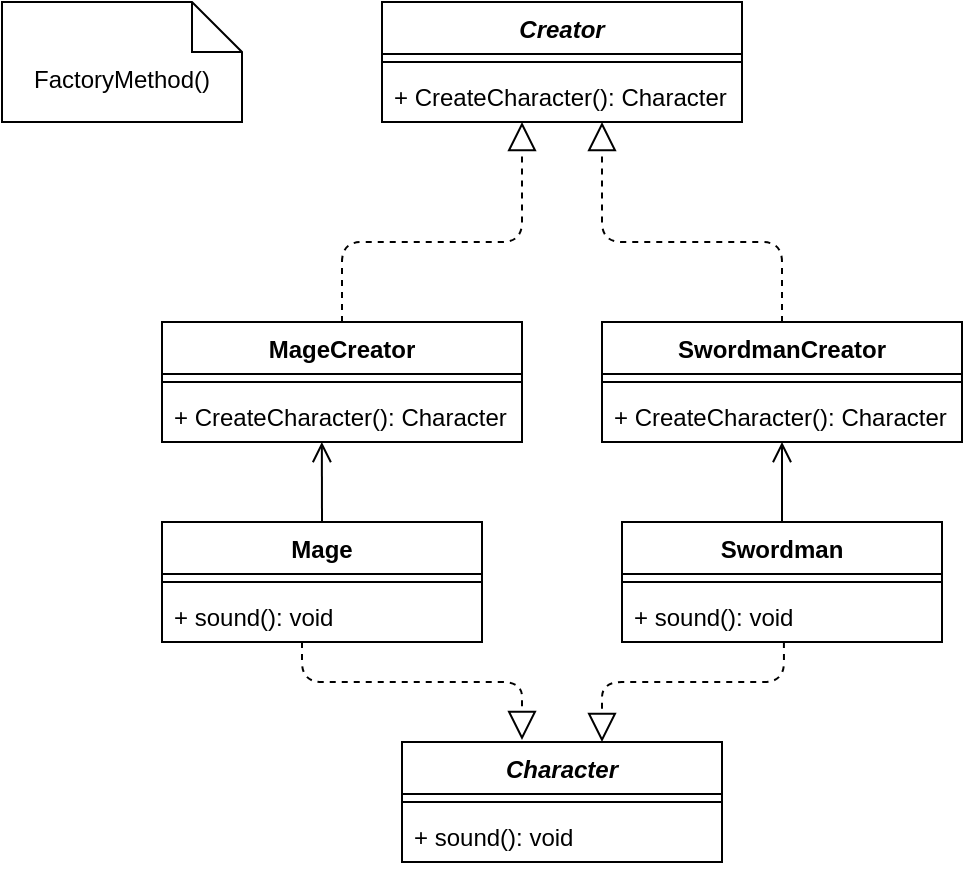 <mxfile>
    <diagram id="LTOb6qVmJrmmCQ138uF8" name="Page-1">
        <mxGraphModel dx="1370" dy="517" grid="1" gridSize="10" guides="1" tooltips="1" connect="1" arrows="1" fold="1" page="1" pageScale="1" pageWidth="850" pageHeight="1100" math="0" shadow="0">
            <root>
                <mxCell id="0"/>
                <mxCell id="1" parent="0"/>
                <mxCell id="30" value="Character" style="swimlane;fontStyle=3;align=center;verticalAlign=top;childLayout=stackLayout;horizontal=1;startSize=26;horizontalStack=0;resizeParent=1;resizeParentMax=0;resizeLast=0;collapsible=1;marginBottom=0;strokeWidth=1;" parent="1" vertex="1">
                    <mxGeometry x="380" y="450" width="160" height="60" as="geometry"/>
                </mxCell>
                <mxCell id="32" value="" style="line;strokeWidth=1;fillColor=none;align=left;verticalAlign=middle;spacingTop=-1;spacingLeft=3;spacingRight=3;rotatable=0;labelPosition=right;points=[];portConstraint=eastwest;strokeColor=inherit;" parent="30" vertex="1">
                    <mxGeometry y="26" width="160" height="8" as="geometry"/>
                </mxCell>
                <mxCell id="33" value="+ sound(): void" style="text;strokeColor=none;fillColor=none;align=left;verticalAlign=top;spacingLeft=4;spacingRight=4;overflow=hidden;rotatable=0;points=[[0,0.5],[1,0.5]];portConstraint=eastwest;strokeWidth=1;" parent="30" vertex="1">
                    <mxGeometry y="34" width="160" height="26" as="geometry"/>
                </mxCell>
                <mxCell id="35" value="Mage" style="swimlane;fontStyle=1;align=center;verticalAlign=top;childLayout=stackLayout;horizontal=1;startSize=26;horizontalStack=0;resizeParent=1;resizeParentMax=0;resizeLast=0;collapsible=1;marginBottom=0;strokeWidth=1;" parent="1" vertex="1">
                    <mxGeometry x="260" y="340" width="160" height="60" as="geometry"/>
                </mxCell>
                <mxCell id="37" value="" style="line;strokeWidth=1;fillColor=none;align=left;verticalAlign=middle;spacingTop=-1;spacingLeft=3;spacingRight=3;rotatable=0;labelPosition=right;points=[];portConstraint=eastwest;strokeColor=inherit;" parent="35" vertex="1">
                    <mxGeometry y="26" width="160" height="8" as="geometry"/>
                </mxCell>
                <mxCell id="38" value="+ sound(): void" style="text;strokeColor=none;fillColor=none;align=left;verticalAlign=top;spacingLeft=4;spacingRight=4;overflow=hidden;rotatable=0;points=[[0,0.5],[1,0.5]];portConstraint=eastwest;strokeWidth=1;" parent="35" vertex="1">
                    <mxGeometry y="34" width="160" height="26" as="geometry"/>
                </mxCell>
                <mxCell id="42" value="" style="endArrow=block;dashed=1;endFill=0;endSize=12;html=1;entryX=0.375;entryY=-0.017;entryDx=0;entryDy=0;edgeStyle=orthogonalEdgeStyle;entryPerimeter=0;" parent="1" target="30" edge="1">
                    <mxGeometry width="160" relative="1" as="geometry">
                        <mxPoint x="330" y="400" as="sourcePoint"/>
                        <mxPoint x="580" y="610" as="targetPoint"/>
                        <Array as="points">
                            <mxPoint x="330" y="420"/>
                            <mxPoint x="440" y="420"/>
                        </Array>
                    </mxGeometry>
                </mxCell>
                <mxCell id="43" value="Swordman" style="swimlane;fontStyle=1;align=center;verticalAlign=top;childLayout=stackLayout;horizontal=1;startSize=26;horizontalStack=0;resizeParent=1;resizeParentMax=0;resizeLast=0;collapsible=1;marginBottom=0;strokeWidth=1;" parent="1" vertex="1">
                    <mxGeometry x="490" y="340" width="160" height="60" as="geometry"/>
                </mxCell>
                <mxCell id="45" value="" style="line;strokeWidth=1;fillColor=none;align=left;verticalAlign=middle;spacingTop=-1;spacingLeft=3;spacingRight=3;rotatable=0;labelPosition=right;points=[];portConstraint=eastwest;strokeColor=inherit;" parent="43" vertex="1">
                    <mxGeometry y="26" width="160" height="8" as="geometry"/>
                </mxCell>
                <mxCell id="46" value="+ sound(): void" style="text;strokeColor=none;fillColor=none;align=left;verticalAlign=top;spacingLeft=4;spacingRight=4;overflow=hidden;rotatable=0;points=[[0,0.5],[1,0.5]];portConstraint=eastwest;strokeWidth=1;" parent="43" vertex="1">
                    <mxGeometry y="34" width="160" height="26" as="geometry"/>
                </mxCell>
                <mxCell id="47" value="" style="endArrow=block;dashed=1;endFill=0;endSize=12;html=1;exitX=0.506;exitY=1;exitDx=0;exitDy=0;exitPerimeter=0;edgeStyle=orthogonalEdgeStyle;" parent="1" source="46" edge="1">
                    <mxGeometry width="160" relative="1" as="geometry">
                        <mxPoint x="560" y="400" as="sourcePoint"/>
                        <mxPoint x="480" y="450" as="targetPoint"/>
                        <Array as="points">
                            <mxPoint x="571" y="420"/>
                            <mxPoint x="480" y="420"/>
                        </Array>
                    </mxGeometry>
                </mxCell>
                <mxCell id="48" value="Creator" style="swimlane;fontStyle=3;align=center;verticalAlign=top;childLayout=stackLayout;horizontal=1;startSize=26;horizontalStack=0;resizeParent=1;resizeParentMax=0;resizeLast=0;collapsible=1;marginBottom=0;strokeWidth=1;" parent="1" vertex="1">
                    <mxGeometry x="370" y="80" width="180" height="60" as="geometry"/>
                </mxCell>
                <mxCell id="50" value="" style="line;strokeWidth=1;fillColor=none;align=left;verticalAlign=middle;spacingTop=-1;spacingLeft=3;spacingRight=3;rotatable=0;labelPosition=right;points=[];portConstraint=eastwest;strokeColor=inherit;" parent="48" vertex="1">
                    <mxGeometry y="26" width="180" height="8" as="geometry"/>
                </mxCell>
                <mxCell id="51" value="+ CreateCharacter(): Character" style="text;strokeColor=none;fillColor=none;align=left;verticalAlign=top;spacingLeft=4;spacingRight=4;overflow=hidden;rotatable=0;points=[[0,0.5],[1,0.5]];portConstraint=eastwest;strokeWidth=1;" parent="48" vertex="1">
                    <mxGeometry y="34" width="180" height="26" as="geometry"/>
                </mxCell>
                <mxCell id="52" value="MageCreator" style="swimlane;fontStyle=1;align=center;verticalAlign=top;childLayout=stackLayout;horizontal=1;startSize=26;horizontalStack=0;resizeParent=1;resizeParentMax=0;resizeLast=0;collapsible=1;marginBottom=0;strokeWidth=1;" parent="1" vertex="1">
                    <mxGeometry x="260" y="240" width="180" height="60" as="geometry"/>
                </mxCell>
                <mxCell id="54" value="" style="line;strokeWidth=1;fillColor=none;align=left;verticalAlign=middle;spacingTop=-1;spacingLeft=3;spacingRight=3;rotatable=0;labelPosition=right;points=[];portConstraint=eastwest;strokeColor=inherit;" parent="52" vertex="1">
                    <mxGeometry y="26" width="180" height="8" as="geometry"/>
                </mxCell>
                <mxCell id="55" value="+ CreateCharacter(): Character" style="text;strokeColor=none;fillColor=none;align=left;verticalAlign=top;spacingLeft=4;spacingRight=4;overflow=hidden;rotatable=0;points=[[0,0.5],[1,0.5]];portConstraint=eastwest;strokeWidth=1;" parent="52" vertex="1">
                    <mxGeometry y="34" width="180" height="26" as="geometry"/>
                </mxCell>
                <mxCell id="56" value="" style="endArrow=block;dashed=1;endFill=0;endSize=12;html=1;exitX=0.5;exitY=0;exitDx=0;exitDy=0;edgeStyle=orthogonalEdgeStyle;" parent="1" source="52" edge="1">
                    <mxGeometry width="160" relative="1" as="geometry">
                        <mxPoint x="410" y="240" as="sourcePoint"/>
                        <mxPoint x="440" y="140" as="targetPoint"/>
                        <Array as="points">
                            <mxPoint x="350" y="200"/>
                            <mxPoint x="440" y="200"/>
                            <mxPoint x="440" y="140"/>
                        </Array>
                    </mxGeometry>
                </mxCell>
                <mxCell id="57" value="SwordmanCreator" style="swimlane;fontStyle=1;align=center;verticalAlign=top;childLayout=stackLayout;horizontal=1;startSize=26;horizontalStack=0;resizeParent=1;resizeParentMax=0;resizeLast=0;collapsible=1;marginBottom=0;strokeWidth=1;" parent="1" vertex="1">
                    <mxGeometry x="480" y="240" width="180" height="60" as="geometry"/>
                </mxCell>
                <mxCell id="59" value="" style="line;strokeWidth=1;fillColor=none;align=left;verticalAlign=middle;spacingTop=-1;spacingLeft=3;spacingRight=3;rotatable=0;labelPosition=right;points=[];portConstraint=eastwest;strokeColor=inherit;" parent="57" vertex="1">
                    <mxGeometry y="26" width="180" height="8" as="geometry"/>
                </mxCell>
                <mxCell id="60" value="+ CreateCharacter(): Character" style="text;strokeColor=none;fillColor=none;align=left;verticalAlign=top;spacingLeft=4;spacingRight=4;overflow=hidden;rotatable=0;points=[[0,0.5],[1,0.5]];portConstraint=eastwest;strokeWidth=1;" parent="57" vertex="1">
                    <mxGeometry y="34" width="180" height="26" as="geometry"/>
                </mxCell>
                <mxCell id="61" value="" style="endArrow=block;dashed=1;endFill=0;endSize=12;html=1;exitX=0.5;exitY=0;exitDx=0;exitDy=0;edgeStyle=orthogonalEdgeStyle;" parent="1" source="57" target="51" edge="1">
                    <mxGeometry width="160" relative="1" as="geometry">
                        <mxPoint x="360" y="250" as="sourcePoint"/>
                        <mxPoint x="440" y="170" as="targetPoint"/>
                        <Array as="points">
                            <mxPoint x="570" y="200"/>
                            <mxPoint x="480" y="200"/>
                        </Array>
                    </mxGeometry>
                </mxCell>
                <mxCell id="62" value="" style="endArrow=open;startArrow=none;endFill=0;startFill=0;endSize=8;html=1;verticalAlign=bottom;labelBackgroundColor=none;strokeWidth=1;entryX=0.444;entryY=1;entryDx=0;entryDy=0;entryPerimeter=0;exitX=0.5;exitY=0;exitDx=0;exitDy=0;" parent="1" source="35" target="55" edge="1">
                    <mxGeometry width="160" relative="1" as="geometry">
                        <mxPoint x="360" y="330" as="sourcePoint"/>
                        <mxPoint x="520" y="330" as="targetPoint"/>
                    </mxGeometry>
                </mxCell>
                <mxCell id="63" value="" style="endArrow=open;startArrow=none;endFill=0;startFill=0;endSize=8;html=1;verticalAlign=bottom;labelBackgroundColor=none;strokeWidth=1;exitX=0.5;exitY=0;exitDx=0;exitDy=0;" parent="1" source="43" target="60" edge="1">
                    <mxGeometry width="160" relative="1" as="geometry">
                        <mxPoint x="560.08" y="340" as="sourcePoint"/>
                        <mxPoint x="730" y="310" as="targetPoint"/>
                    </mxGeometry>
                </mxCell>
                <mxCell id="67" value="FactoryMethod()" style="shape=note2;boundedLbl=1;whiteSpace=wrap;html=1;size=25;verticalAlign=top;align=center;strokeWidth=1;" parent="1" vertex="1">
                    <mxGeometry x="180" y="80" width="120" height="60" as="geometry"/>
                </mxCell>
            </root>
        </mxGraphModel>
    </diagram>
</mxfile>